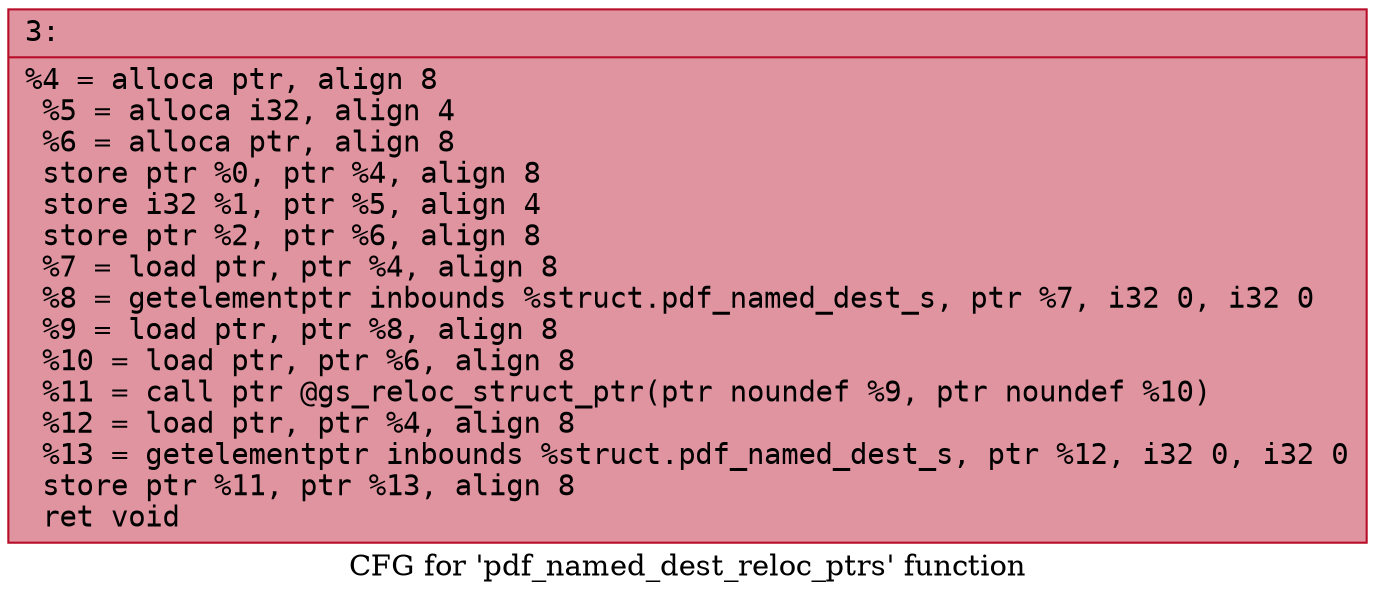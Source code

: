 digraph "CFG for 'pdf_named_dest_reloc_ptrs' function" {
	label="CFG for 'pdf_named_dest_reloc_ptrs' function";

	Node0x600000ff7ed0 [shape=record,color="#b70d28ff", style=filled, fillcolor="#b70d2870" fontname="Courier",label="{3:\l|  %4 = alloca ptr, align 8\l  %5 = alloca i32, align 4\l  %6 = alloca ptr, align 8\l  store ptr %0, ptr %4, align 8\l  store i32 %1, ptr %5, align 4\l  store ptr %2, ptr %6, align 8\l  %7 = load ptr, ptr %4, align 8\l  %8 = getelementptr inbounds %struct.pdf_named_dest_s, ptr %7, i32 0, i32 0\l  %9 = load ptr, ptr %8, align 8\l  %10 = load ptr, ptr %6, align 8\l  %11 = call ptr @gs_reloc_struct_ptr(ptr noundef %9, ptr noundef %10)\l  %12 = load ptr, ptr %4, align 8\l  %13 = getelementptr inbounds %struct.pdf_named_dest_s, ptr %12, i32 0, i32 0\l  store ptr %11, ptr %13, align 8\l  ret void\l}"];
}
